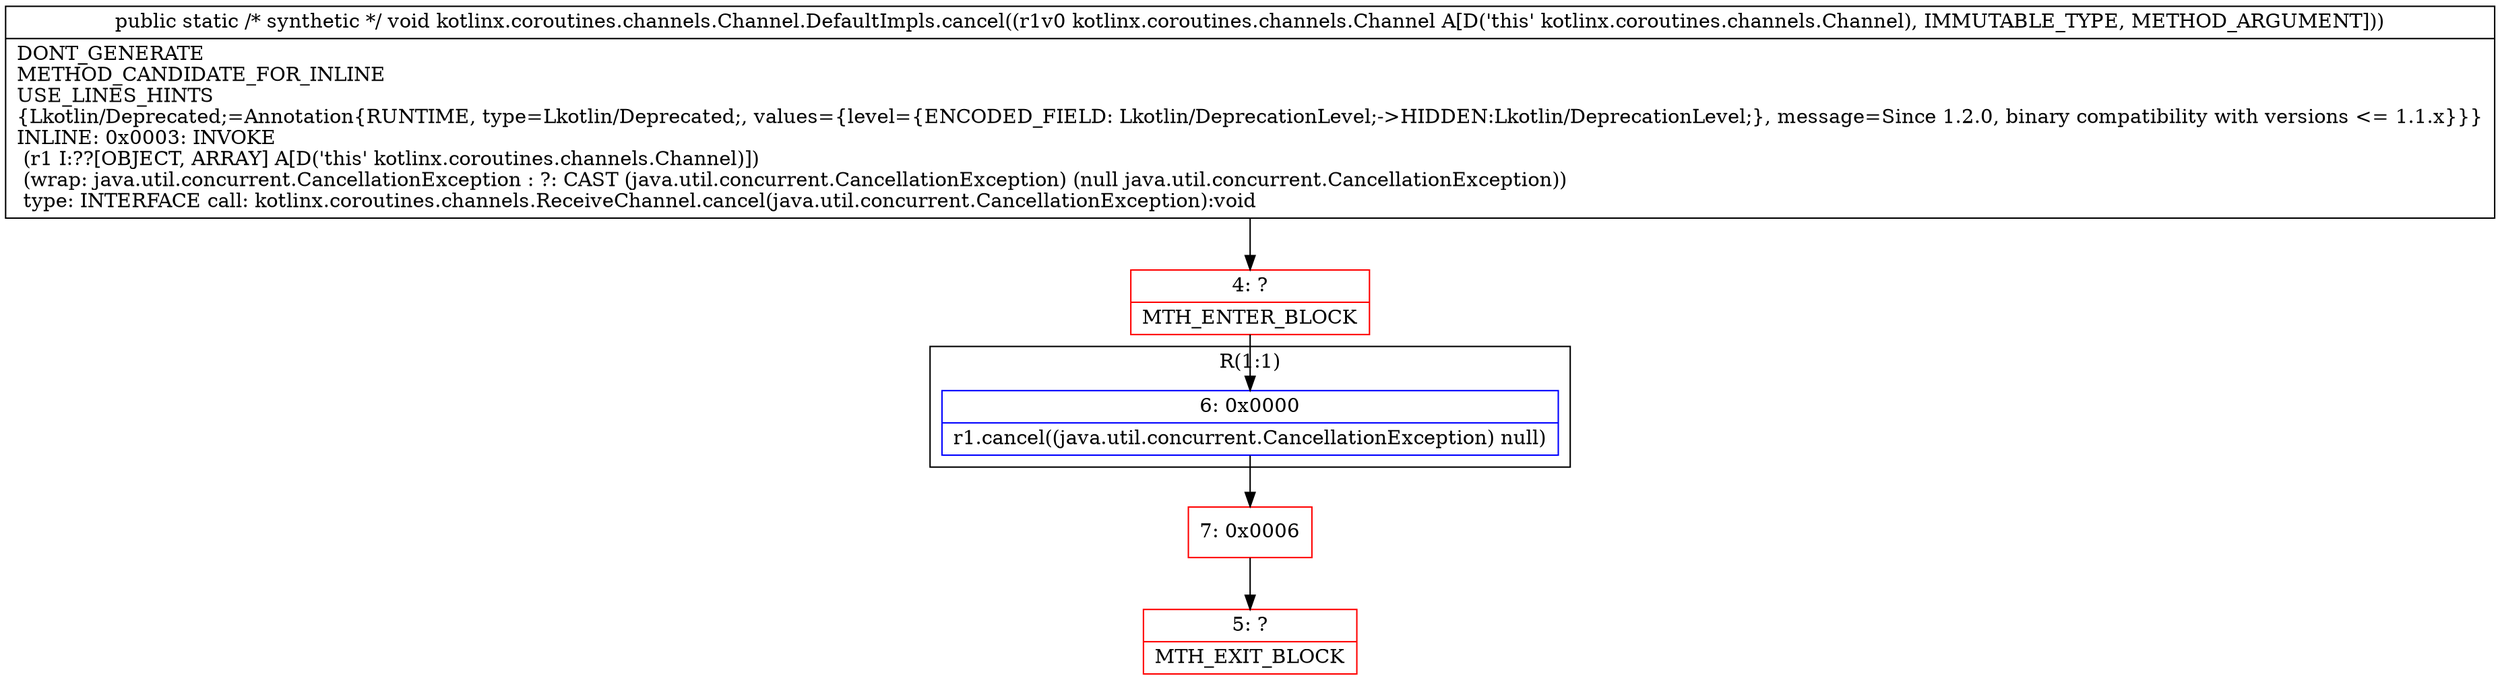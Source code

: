 digraph "CFG forkotlinx.coroutines.channels.Channel.DefaultImpls.cancel(Lkotlinx\/coroutines\/channels\/Channel;)V" {
subgraph cluster_Region_1442769784 {
label = "R(1:1)";
node [shape=record,color=blue];
Node_6 [shape=record,label="{6\:\ 0x0000|r1.cancel((java.util.concurrent.CancellationException) null)\l}"];
}
Node_4 [shape=record,color=red,label="{4\:\ ?|MTH_ENTER_BLOCK\l}"];
Node_7 [shape=record,color=red,label="{7\:\ 0x0006}"];
Node_5 [shape=record,color=red,label="{5\:\ ?|MTH_EXIT_BLOCK\l}"];
MethodNode[shape=record,label="{public static \/* synthetic *\/ void kotlinx.coroutines.channels.Channel.DefaultImpls.cancel((r1v0 kotlinx.coroutines.channels.Channel A[D('this' kotlinx.coroutines.channels.Channel), IMMUTABLE_TYPE, METHOD_ARGUMENT]))  | DONT_GENERATE\lMETHOD_CANDIDATE_FOR_INLINE\lUSE_LINES_HINTS\l\{Lkotlin\/Deprecated;=Annotation\{RUNTIME, type=Lkotlin\/Deprecated;, values=\{level=\{ENCODED_FIELD: Lkotlin\/DeprecationLevel;\-\>HIDDEN:Lkotlin\/DeprecationLevel;\}, message=Since 1.2.0, binary compatibility with versions \<= 1.1.x\}\}\}\lINLINE: 0x0003: INVOKE  \l  (r1 I:??[OBJECT, ARRAY] A[D('this' kotlinx.coroutines.channels.Channel)])\l  (wrap: java.util.concurrent.CancellationException : ?: CAST (java.util.concurrent.CancellationException) (null java.util.concurrent.CancellationException))\l type: INTERFACE call: kotlinx.coroutines.channels.ReceiveChannel.cancel(java.util.concurrent.CancellationException):void\l}"];
MethodNode -> Node_4;Node_6 -> Node_7;
Node_4 -> Node_6;
Node_7 -> Node_5;
}


